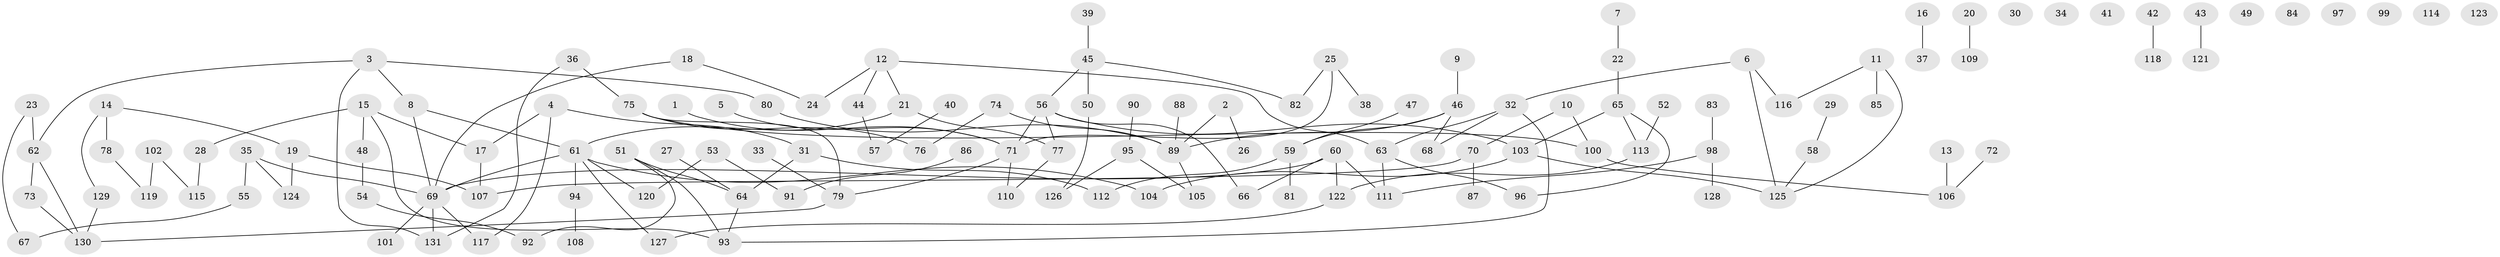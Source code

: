 // Generated by graph-tools (version 1.1) at 2025/40/03/09/25 04:40:10]
// undirected, 131 vertices, 146 edges
graph export_dot {
graph [start="1"]
  node [color=gray90,style=filled];
  1;
  2;
  3;
  4;
  5;
  6;
  7;
  8;
  9;
  10;
  11;
  12;
  13;
  14;
  15;
  16;
  17;
  18;
  19;
  20;
  21;
  22;
  23;
  24;
  25;
  26;
  27;
  28;
  29;
  30;
  31;
  32;
  33;
  34;
  35;
  36;
  37;
  38;
  39;
  40;
  41;
  42;
  43;
  44;
  45;
  46;
  47;
  48;
  49;
  50;
  51;
  52;
  53;
  54;
  55;
  56;
  57;
  58;
  59;
  60;
  61;
  62;
  63;
  64;
  65;
  66;
  67;
  68;
  69;
  70;
  71;
  72;
  73;
  74;
  75;
  76;
  77;
  78;
  79;
  80;
  81;
  82;
  83;
  84;
  85;
  86;
  87;
  88;
  89;
  90;
  91;
  92;
  93;
  94;
  95;
  96;
  97;
  98;
  99;
  100;
  101;
  102;
  103;
  104;
  105;
  106;
  107;
  108;
  109;
  110;
  111;
  112;
  113;
  114;
  115;
  116;
  117;
  118;
  119;
  120;
  121;
  122;
  123;
  124;
  125;
  126;
  127;
  128;
  129;
  130;
  131;
  1 -- 71;
  2 -- 26;
  2 -- 89;
  3 -- 8;
  3 -- 62;
  3 -- 80;
  3 -- 131;
  4 -- 17;
  4 -- 31;
  4 -- 117;
  5 -- 71;
  6 -- 32;
  6 -- 116;
  6 -- 125;
  7 -- 22;
  8 -- 61;
  8 -- 69;
  9 -- 46;
  10 -- 70;
  10 -- 100;
  11 -- 85;
  11 -- 116;
  11 -- 125;
  12 -- 21;
  12 -- 24;
  12 -- 44;
  12 -- 63;
  13 -- 106;
  14 -- 19;
  14 -- 78;
  14 -- 129;
  15 -- 17;
  15 -- 28;
  15 -- 48;
  15 -- 93;
  16 -- 37;
  17 -- 107;
  18 -- 24;
  18 -- 69;
  19 -- 107;
  19 -- 124;
  20 -- 109;
  21 -- 61;
  21 -- 77;
  22 -- 65;
  23 -- 62;
  23 -- 67;
  25 -- 38;
  25 -- 71;
  25 -- 82;
  27 -- 64;
  28 -- 115;
  29 -- 58;
  31 -- 64;
  31 -- 112;
  32 -- 63;
  32 -- 68;
  32 -- 93;
  33 -- 79;
  35 -- 55;
  35 -- 69;
  35 -- 124;
  36 -- 75;
  36 -- 131;
  39 -- 45;
  40 -- 57;
  42 -- 118;
  43 -- 121;
  44 -- 57;
  45 -- 50;
  45 -- 56;
  45 -- 82;
  46 -- 59;
  46 -- 68;
  46 -- 89;
  47 -- 59;
  48 -- 54;
  50 -- 126;
  51 -- 64;
  51 -- 92;
  51 -- 93;
  52 -- 113;
  53 -- 91;
  53 -- 120;
  54 -- 92;
  55 -- 67;
  56 -- 66;
  56 -- 71;
  56 -- 77;
  56 -- 103;
  58 -- 125;
  59 -- 81;
  59 -- 112;
  60 -- 66;
  60 -- 69;
  60 -- 111;
  60 -- 122;
  61 -- 69;
  61 -- 94;
  61 -- 104;
  61 -- 120;
  61 -- 127;
  62 -- 73;
  62 -- 130;
  63 -- 96;
  63 -- 111;
  64 -- 93;
  65 -- 96;
  65 -- 103;
  65 -- 113;
  69 -- 101;
  69 -- 117;
  69 -- 131;
  70 -- 87;
  70 -- 107;
  71 -- 79;
  71 -- 110;
  72 -- 106;
  73 -- 130;
  74 -- 76;
  74 -- 89;
  75 -- 76;
  75 -- 79;
  75 -- 100;
  77 -- 110;
  78 -- 119;
  79 -- 130;
  80 -- 89;
  83 -- 98;
  86 -- 91;
  88 -- 89;
  89 -- 105;
  90 -- 95;
  94 -- 108;
  95 -- 105;
  95 -- 126;
  98 -- 111;
  98 -- 128;
  100 -- 106;
  102 -- 115;
  102 -- 119;
  103 -- 104;
  103 -- 125;
  113 -- 122;
  122 -- 127;
  129 -- 130;
}
